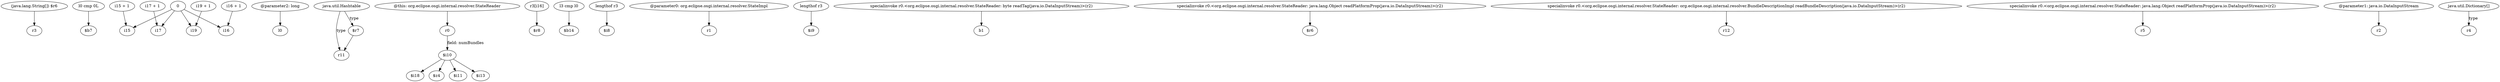 digraph g {
0[label="(java.lang.String[]) $r6"]
1[label="r3"]
0->1[label=""]
2[label="l0 cmp 0L"]
3[label="$b7"]
2->3[label=""]
4[label="0"]
5[label="i17"]
4->5[label=""]
6[label="i15 + 1"]
7[label="i15"]
6->7[label=""]
8[label="@parameter2: long"]
9[label="l0"]
8->9[label=""]
10[label="java.util.Hashtable"]
11[label="r11"]
10->11[label="type"]
12[label="$r7"]
10->12[label="type"]
13[label="$i10"]
14[label="$i18"]
13->14[label=""]
15[label="r3[i16]"]
16[label="$r8"]
15->16[label=""]
12->11[label=""]
17[label="$z4"]
13->17[label=""]
4->7[label=""]
18[label="l3 cmp l0"]
19[label="$b14"]
18->19[label=""]
20[label="lengthof r3"]
21[label="$i8"]
20->21[label=""]
22[label="r0"]
22->13[label="field: numBundles"]
23[label="@parameter0: org.eclipse.osgi.internal.resolver.StateImpl"]
24[label="r1"]
23->24[label=""]
25[label="lengthof r3"]
26[label="$i9"]
25->26[label=""]
27[label="$i11"]
13->27[label=""]
28[label="specialinvoke r0.<org.eclipse.osgi.internal.resolver.StateReader: byte readTag(java.io.DataInputStream)>(r2)"]
29[label="b1"]
28->29[label=""]
30[label="specialinvoke r0.<org.eclipse.osgi.internal.resolver.StateReader: java.lang.Object readPlatformProp(java.io.DataInputStream)>(r2)"]
31[label="$r6"]
30->31[label=""]
32[label="specialinvoke r0.<org.eclipse.osgi.internal.resolver.StateReader: org.eclipse.osgi.internal.resolver.BundleDescriptionImpl readBundleDescription(java.io.DataInputStream)>(r2)"]
33[label="r12"]
32->33[label=""]
34[label="specialinvoke r0.<org.eclipse.osgi.internal.resolver.StateReader: java.lang.Object readPlatformProp(java.io.DataInputStream)>(r2)"]
35[label="r5"]
34->35[label=""]
36[label="@this: org.eclipse.osgi.internal.resolver.StateReader"]
36->22[label=""]
37[label="i19"]
4->37[label=""]
38[label="i17 + 1"]
38->5[label=""]
39[label="i19 + 1"]
39->37[label=""]
40[label="@parameter1: java.io.DataInputStream"]
41[label="r2"]
40->41[label=""]
42[label="$i13"]
13->42[label=""]
43[label="java.util.Dictionary[]"]
44[label="r4"]
43->44[label="type"]
45[label="i16"]
4->45[label=""]
46[label="i16 + 1"]
46->45[label=""]
}